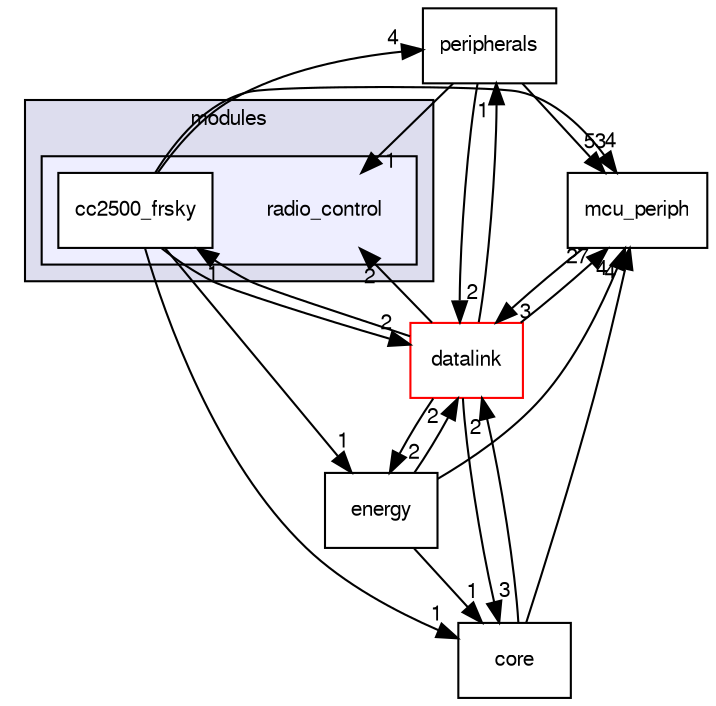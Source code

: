 digraph "sw/airborne/modules/radio_control" {
  compound=true
  node [ fontsize="10", fontname="FreeSans"];
  edge [ labelfontsize="10", labelfontname="FreeSans"];
  subgraph clusterdir_c2abcdd6ccb39c3582929c0e3f5651c2 {
    graph [ bgcolor="#ddddee", pencolor="black", label="modules" fontname="FreeSans", fontsize="10", URL="dir_c2abcdd6ccb39c3582929c0e3f5651c2.html"]
  subgraph clusterdir_f125d81e9dfef46cf6053f80e8884f7e {
    graph [ bgcolor="#eeeeff", pencolor="black", label="" URL="dir_f125d81e9dfef46cf6053f80e8884f7e.html"];
    dir_f125d81e9dfef46cf6053f80e8884f7e [shape=plaintext label="radio_control"];
    dir_9b12c12a31fa858d41318e52745a88a3 [shape=box label="cc2500_frsky" color="black" fillcolor="white" style="filled" URL="dir_9b12c12a31fa858d41318e52745a88a3.html"];
  }
  }
  dir_0a48ba2c0a76794adfddddc873522f67 [shape=box label="peripherals" URL="dir_0a48ba2c0a76794adfddddc873522f67.html"];
  dir_0e703de7e76e38c62de795c957434487 [shape=box label="core" URL="dir_0e703de7e76e38c62de795c957434487.html"];
  dir_1ca43f6a116d741d80fb1d0555a2b198 [shape=box label="mcu_periph" URL="dir_1ca43f6a116d741d80fb1d0555a2b198.html"];
  dir_164c7aa663179b26059278e7f36078da [shape=box label="datalink" fillcolor="white" style="filled" color="red" URL="dir_164c7aa663179b26059278e7f36078da.html"];
  dir_f40bc035e2479aed27dd3b0d2c095b9e [shape=box label="energy" URL="dir_f40bc035e2479aed27dd3b0d2c095b9e.html"];
  dir_0a48ba2c0a76794adfddddc873522f67->dir_f125d81e9dfef46cf6053f80e8884f7e [headlabel="1", labeldistance=1.5 headhref="dir_000109_000037.html"];
  dir_0a48ba2c0a76794adfddddc873522f67->dir_1ca43f6a116d741d80fb1d0555a2b198 [headlabel="53", labeldistance=1.5 headhref="dir_000109_000107.html"];
  dir_0a48ba2c0a76794adfddddc873522f67->dir_164c7aa663179b26059278e7f36078da [headlabel="2", labeldistance=1.5 headhref="dir_000109_000034.html"];
  dir_0e703de7e76e38c62de795c957434487->dir_1ca43f6a116d741d80fb1d0555a2b198 [headlabel="4", labeldistance=1.5 headhref="dir_000128_000107.html"];
  dir_0e703de7e76e38c62de795c957434487->dir_164c7aa663179b26059278e7f36078da [headlabel="2", labeldistance=1.5 headhref="dir_000128_000034.html"];
  dir_1ca43f6a116d741d80fb1d0555a2b198->dir_164c7aa663179b26059278e7f36078da [headlabel="3", labeldistance=1.5 headhref="dir_000107_000034.html"];
  dir_164c7aa663179b26059278e7f36078da->dir_0a48ba2c0a76794adfddddc873522f67 [headlabel="1", labeldistance=1.5 headhref="dir_000034_000109.html"];
  dir_164c7aa663179b26059278e7f36078da->dir_0e703de7e76e38c62de795c957434487 [headlabel="3", labeldistance=1.5 headhref="dir_000034_000128.html"];
  dir_164c7aa663179b26059278e7f36078da->dir_f125d81e9dfef46cf6053f80e8884f7e [headlabel="2", labeldistance=1.5 headhref="dir_000034_000037.html"];
  dir_164c7aa663179b26059278e7f36078da->dir_1ca43f6a116d741d80fb1d0555a2b198 [headlabel="27", labeldistance=1.5 headhref="dir_000034_000107.html"];
  dir_164c7aa663179b26059278e7f36078da->dir_9b12c12a31fa858d41318e52745a88a3 [headlabel="1", labeldistance=1.5 headhref="dir_000034_000186.html"];
  dir_164c7aa663179b26059278e7f36078da->dir_f40bc035e2479aed27dd3b0d2c095b9e [headlabel="2", labeldistance=1.5 headhref="dir_000034_000145.html"];
  dir_9b12c12a31fa858d41318e52745a88a3->dir_0a48ba2c0a76794adfddddc873522f67 [headlabel="4", labeldistance=1.5 headhref="dir_000186_000109.html"];
  dir_9b12c12a31fa858d41318e52745a88a3->dir_0e703de7e76e38c62de795c957434487 [headlabel="1", labeldistance=1.5 headhref="dir_000186_000128.html"];
  dir_9b12c12a31fa858d41318e52745a88a3->dir_1ca43f6a116d741d80fb1d0555a2b198 [headlabel="4", labeldistance=1.5 headhref="dir_000186_000107.html"];
  dir_9b12c12a31fa858d41318e52745a88a3->dir_164c7aa663179b26059278e7f36078da [headlabel="2", labeldistance=1.5 headhref="dir_000186_000034.html"];
  dir_9b12c12a31fa858d41318e52745a88a3->dir_f40bc035e2479aed27dd3b0d2c095b9e [headlabel="1", labeldistance=1.5 headhref="dir_000186_000145.html"];
  dir_f40bc035e2479aed27dd3b0d2c095b9e->dir_0e703de7e76e38c62de795c957434487 [headlabel="1", labeldistance=1.5 headhref="dir_000145_000128.html"];
  dir_f40bc035e2479aed27dd3b0d2c095b9e->dir_1ca43f6a116d741d80fb1d0555a2b198 [headlabel="4", labeldistance=1.5 headhref="dir_000145_000107.html"];
  dir_f40bc035e2479aed27dd3b0d2c095b9e->dir_164c7aa663179b26059278e7f36078da [headlabel="2", labeldistance=1.5 headhref="dir_000145_000034.html"];
}
